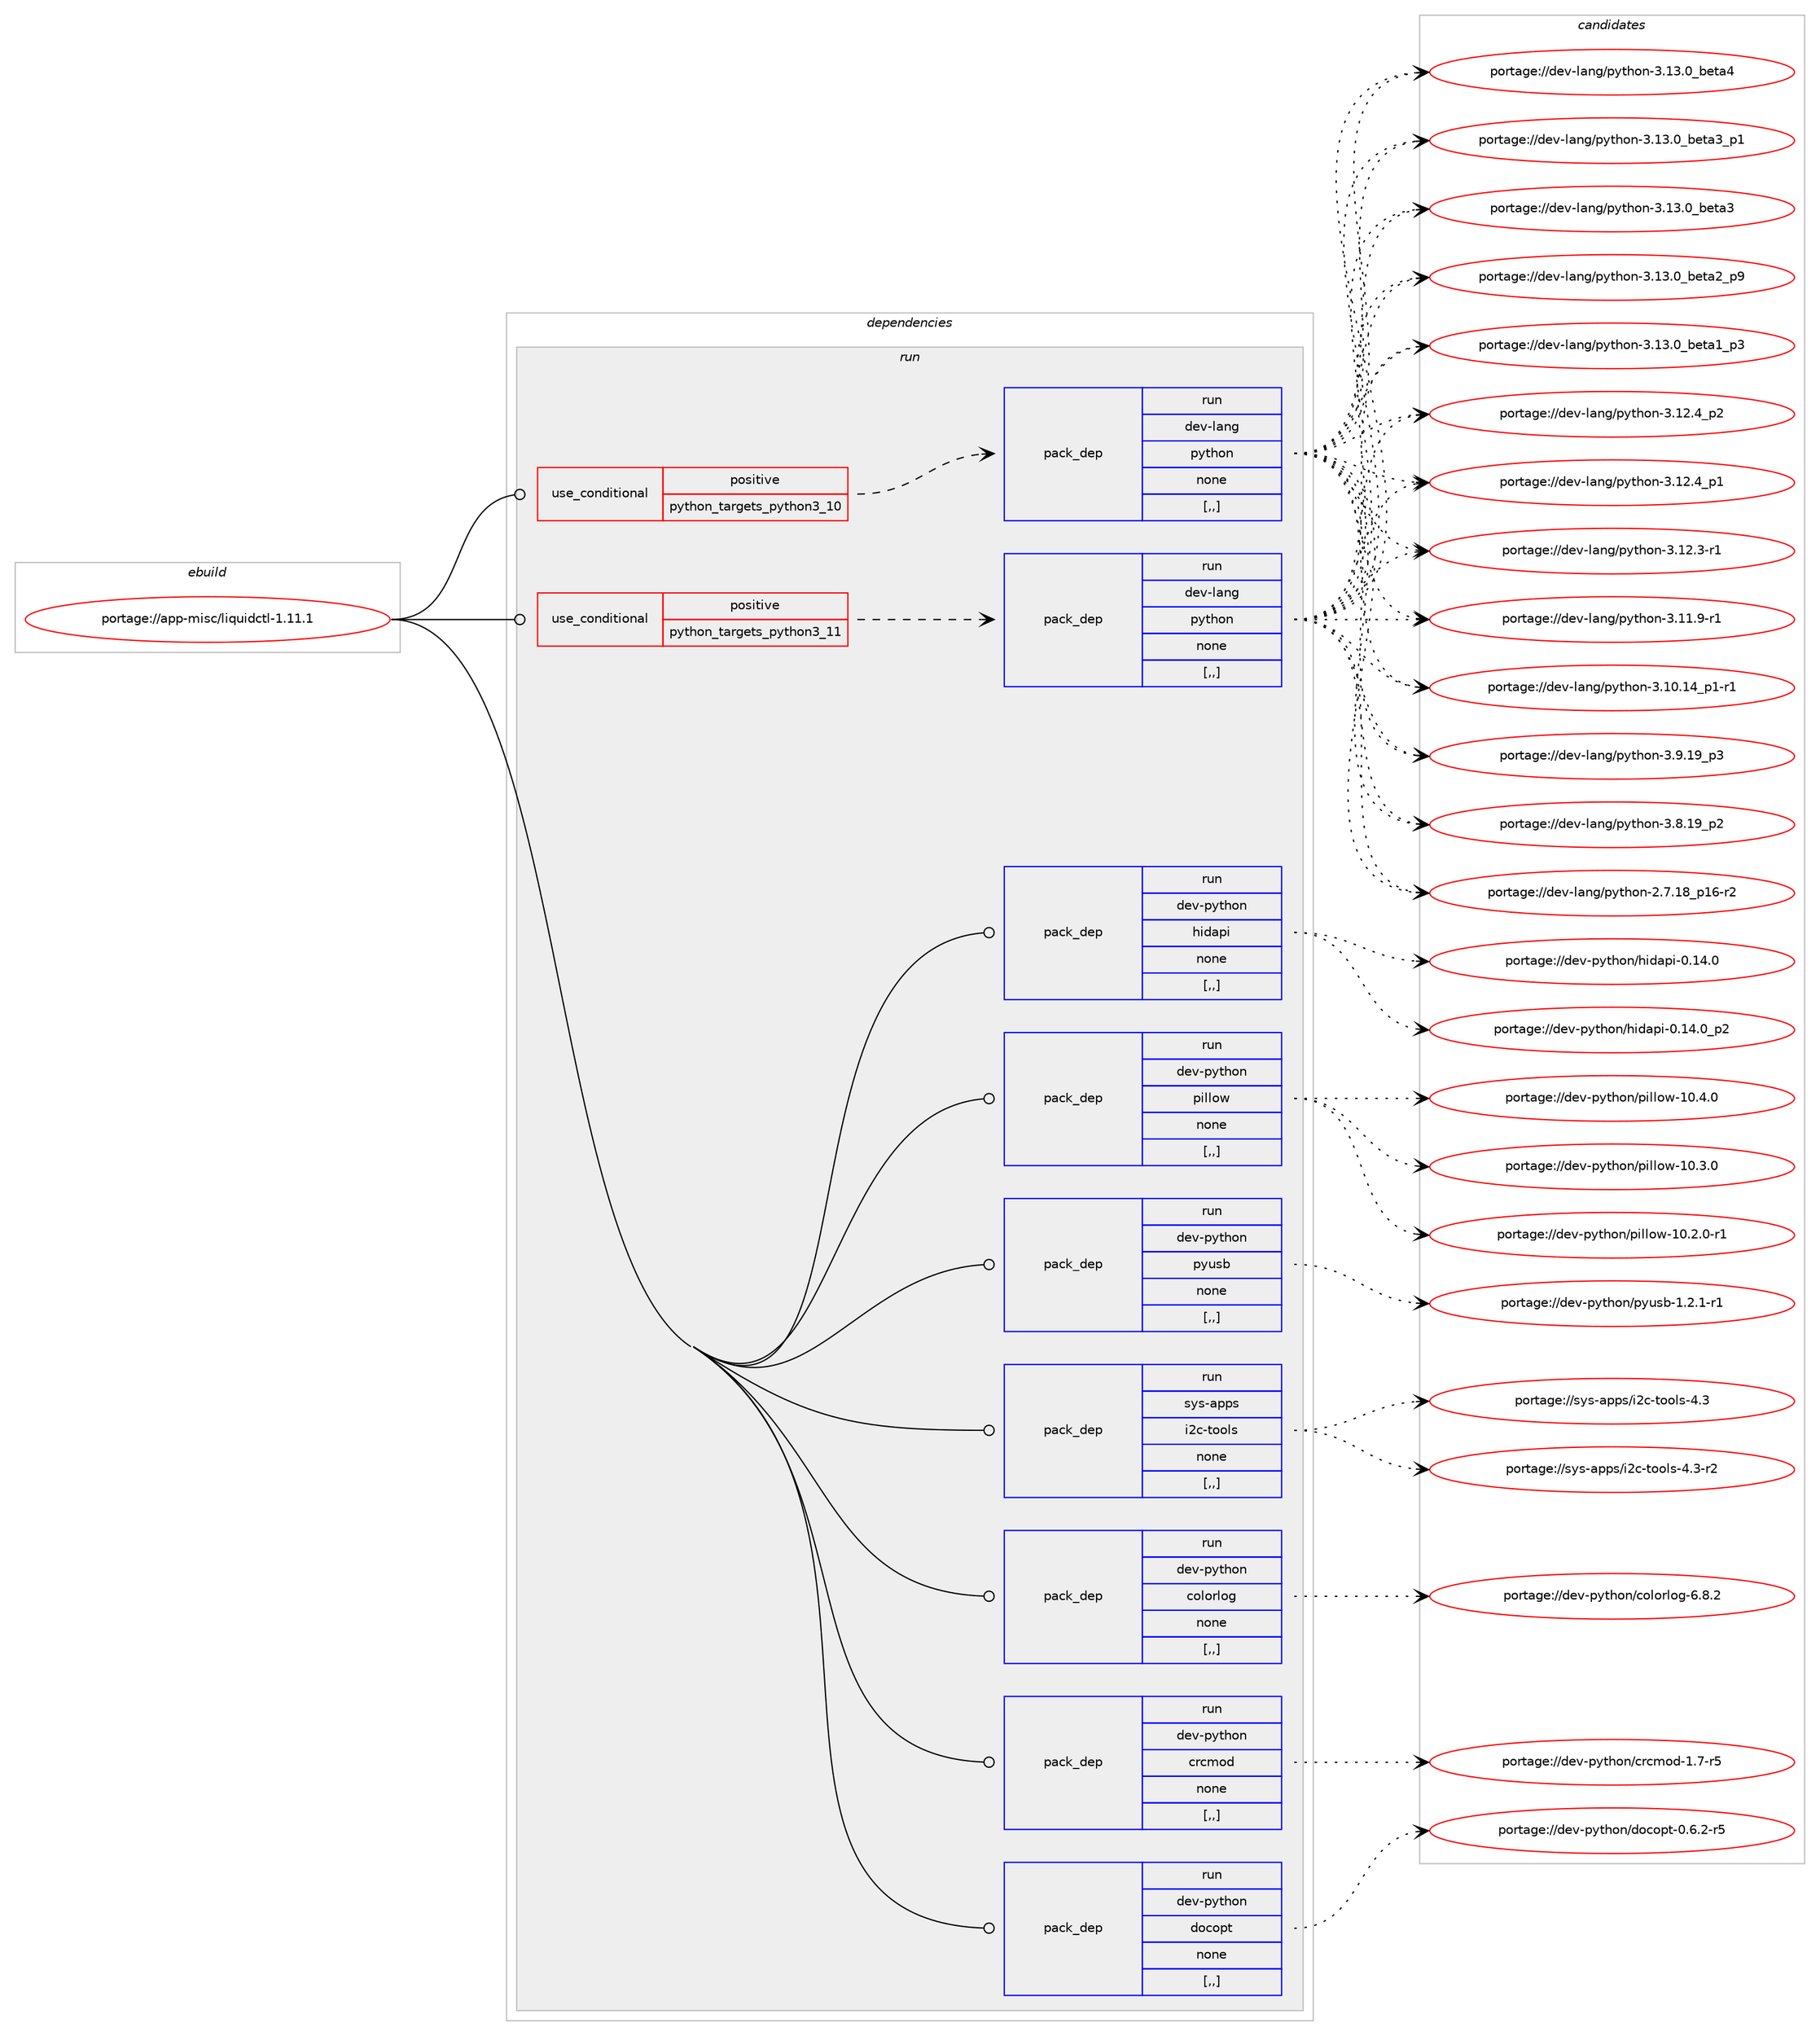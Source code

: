 digraph prolog {

# *************
# Graph options
# *************

newrank=true;
concentrate=true;
compound=true;
graph [rankdir=LR,fontname=Helvetica,fontsize=10,ranksep=1.5];#, ranksep=2.5, nodesep=0.2];
edge  [arrowhead=vee];
node  [fontname=Helvetica,fontsize=10];

# **********
# The ebuild
# **********

subgraph cluster_leftcol {
color=gray;
label=<<i>ebuild</i>>;
id [label="portage://app-misc/liquidctl-1.11.1", color=red, width=4, href="../app-misc/liquidctl-1.11.1.svg"];
}

# ****************
# The dependencies
# ****************

subgraph cluster_midcol {
color=gray;
label=<<i>dependencies</i>>;
subgraph cluster_compile {
fillcolor="#eeeeee";
style=filled;
label=<<i>compile</i>>;
}
subgraph cluster_compileandrun {
fillcolor="#eeeeee";
style=filled;
label=<<i>compile and run</i>>;
}
subgraph cluster_run {
fillcolor="#eeeeee";
style=filled;
label=<<i>run</i>>;
subgraph cond12317 {
dependency42484 [label=<<TABLE BORDER="0" CELLBORDER="1" CELLSPACING="0" CELLPADDING="4"><TR><TD ROWSPAN="3" CELLPADDING="10">use_conditional</TD></TR><TR><TD>positive</TD></TR><TR><TD>python_targets_python3_10</TD></TR></TABLE>>, shape=none, color=red];
subgraph pack29768 {
dependency42485 [label=<<TABLE BORDER="0" CELLBORDER="1" CELLSPACING="0" CELLPADDING="4" WIDTH="220"><TR><TD ROWSPAN="6" CELLPADDING="30">pack_dep</TD></TR><TR><TD WIDTH="110">run</TD></TR><TR><TD>dev-lang</TD></TR><TR><TD>python</TD></TR><TR><TD>none</TD></TR><TR><TD>[,,]</TD></TR></TABLE>>, shape=none, color=blue];
}
dependency42484:e -> dependency42485:w [weight=20,style="dashed",arrowhead="vee"];
}
id:e -> dependency42484:w [weight=20,style="solid",arrowhead="odot"];
subgraph cond12318 {
dependency42486 [label=<<TABLE BORDER="0" CELLBORDER="1" CELLSPACING="0" CELLPADDING="4"><TR><TD ROWSPAN="3" CELLPADDING="10">use_conditional</TD></TR><TR><TD>positive</TD></TR><TR><TD>python_targets_python3_11</TD></TR></TABLE>>, shape=none, color=red];
subgraph pack29769 {
dependency42487 [label=<<TABLE BORDER="0" CELLBORDER="1" CELLSPACING="0" CELLPADDING="4" WIDTH="220"><TR><TD ROWSPAN="6" CELLPADDING="30">pack_dep</TD></TR><TR><TD WIDTH="110">run</TD></TR><TR><TD>dev-lang</TD></TR><TR><TD>python</TD></TR><TR><TD>none</TD></TR><TR><TD>[,,]</TD></TR></TABLE>>, shape=none, color=blue];
}
dependency42486:e -> dependency42487:w [weight=20,style="dashed",arrowhead="vee"];
}
id:e -> dependency42486:w [weight=20,style="solid",arrowhead="odot"];
subgraph pack29770 {
dependency42488 [label=<<TABLE BORDER="0" CELLBORDER="1" CELLSPACING="0" CELLPADDING="4" WIDTH="220"><TR><TD ROWSPAN="6" CELLPADDING="30">pack_dep</TD></TR><TR><TD WIDTH="110">run</TD></TR><TR><TD>dev-python</TD></TR><TR><TD>colorlog</TD></TR><TR><TD>none</TD></TR><TR><TD>[,,]</TD></TR></TABLE>>, shape=none, color=blue];
}
id:e -> dependency42488:w [weight=20,style="solid",arrowhead="odot"];
subgraph pack29771 {
dependency42489 [label=<<TABLE BORDER="0" CELLBORDER="1" CELLSPACING="0" CELLPADDING="4" WIDTH="220"><TR><TD ROWSPAN="6" CELLPADDING="30">pack_dep</TD></TR><TR><TD WIDTH="110">run</TD></TR><TR><TD>dev-python</TD></TR><TR><TD>crcmod</TD></TR><TR><TD>none</TD></TR><TR><TD>[,,]</TD></TR></TABLE>>, shape=none, color=blue];
}
id:e -> dependency42489:w [weight=20,style="solid",arrowhead="odot"];
subgraph pack29772 {
dependency42490 [label=<<TABLE BORDER="0" CELLBORDER="1" CELLSPACING="0" CELLPADDING="4" WIDTH="220"><TR><TD ROWSPAN="6" CELLPADDING="30">pack_dep</TD></TR><TR><TD WIDTH="110">run</TD></TR><TR><TD>dev-python</TD></TR><TR><TD>docopt</TD></TR><TR><TD>none</TD></TR><TR><TD>[,,]</TD></TR></TABLE>>, shape=none, color=blue];
}
id:e -> dependency42490:w [weight=20,style="solid",arrowhead="odot"];
subgraph pack29773 {
dependency42491 [label=<<TABLE BORDER="0" CELLBORDER="1" CELLSPACING="0" CELLPADDING="4" WIDTH="220"><TR><TD ROWSPAN="6" CELLPADDING="30">pack_dep</TD></TR><TR><TD WIDTH="110">run</TD></TR><TR><TD>dev-python</TD></TR><TR><TD>hidapi</TD></TR><TR><TD>none</TD></TR><TR><TD>[,,]</TD></TR></TABLE>>, shape=none, color=blue];
}
id:e -> dependency42491:w [weight=20,style="solid",arrowhead="odot"];
subgraph pack29774 {
dependency42492 [label=<<TABLE BORDER="0" CELLBORDER="1" CELLSPACING="0" CELLPADDING="4" WIDTH="220"><TR><TD ROWSPAN="6" CELLPADDING="30">pack_dep</TD></TR><TR><TD WIDTH="110">run</TD></TR><TR><TD>dev-python</TD></TR><TR><TD>pillow</TD></TR><TR><TD>none</TD></TR><TR><TD>[,,]</TD></TR></TABLE>>, shape=none, color=blue];
}
id:e -> dependency42492:w [weight=20,style="solid",arrowhead="odot"];
subgraph pack29775 {
dependency42493 [label=<<TABLE BORDER="0" CELLBORDER="1" CELLSPACING="0" CELLPADDING="4" WIDTH="220"><TR><TD ROWSPAN="6" CELLPADDING="30">pack_dep</TD></TR><TR><TD WIDTH="110">run</TD></TR><TR><TD>dev-python</TD></TR><TR><TD>pyusb</TD></TR><TR><TD>none</TD></TR><TR><TD>[,,]</TD></TR></TABLE>>, shape=none, color=blue];
}
id:e -> dependency42493:w [weight=20,style="solid",arrowhead="odot"];
subgraph pack29776 {
dependency42494 [label=<<TABLE BORDER="0" CELLBORDER="1" CELLSPACING="0" CELLPADDING="4" WIDTH="220"><TR><TD ROWSPAN="6" CELLPADDING="30">pack_dep</TD></TR><TR><TD WIDTH="110">run</TD></TR><TR><TD>sys-apps</TD></TR><TR><TD>i2c-tools</TD></TR><TR><TD>none</TD></TR><TR><TD>[,,]</TD></TR></TABLE>>, shape=none, color=blue];
}
id:e -> dependency42494:w [weight=20,style="solid",arrowhead="odot"];
}
}

# **************
# The candidates
# **************

subgraph cluster_choices {
rank=same;
color=gray;
label=<<i>candidates</i>>;

subgraph choice29768 {
color=black;
nodesep=1;
choice1001011184510897110103471121211161041111104551464951464895981011169752 [label="portage://dev-lang/python-3.13.0_beta4", color=red, width=4,href="../dev-lang/python-3.13.0_beta4.svg"];
choice10010111845108971101034711212111610411111045514649514648959810111697519511249 [label="portage://dev-lang/python-3.13.0_beta3_p1", color=red, width=4,href="../dev-lang/python-3.13.0_beta3_p1.svg"];
choice1001011184510897110103471121211161041111104551464951464895981011169751 [label="portage://dev-lang/python-3.13.0_beta3", color=red, width=4,href="../dev-lang/python-3.13.0_beta3.svg"];
choice10010111845108971101034711212111610411111045514649514648959810111697509511257 [label="portage://dev-lang/python-3.13.0_beta2_p9", color=red, width=4,href="../dev-lang/python-3.13.0_beta2_p9.svg"];
choice10010111845108971101034711212111610411111045514649514648959810111697499511251 [label="portage://dev-lang/python-3.13.0_beta1_p3", color=red, width=4,href="../dev-lang/python-3.13.0_beta1_p3.svg"];
choice100101118451089711010347112121116104111110455146495046529511250 [label="portage://dev-lang/python-3.12.4_p2", color=red, width=4,href="../dev-lang/python-3.12.4_p2.svg"];
choice100101118451089711010347112121116104111110455146495046529511249 [label="portage://dev-lang/python-3.12.4_p1", color=red, width=4,href="../dev-lang/python-3.12.4_p1.svg"];
choice100101118451089711010347112121116104111110455146495046514511449 [label="portage://dev-lang/python-3.12.3-r1", color=red, width=4,href="../dev-lang/python-3.12.3-r1.svg"];
choice100101118451089711010347112121116104111110455146494946574511449 [label="portage://dev-lang/python-3.11.9-r1", color=red, width=4,href="../dev-lang/python-3.11.9-r1.svg"];
choice100101118451089711010347112121116104111110455146494846495295112494511449 [label="portage://dev-lang/python-3.10.14_p1-r1", color=red, width=4,href="../dev-lang/python-3.10.14_p1-r1.svg"];
choice100101118451089711010347112121116104111110455146574649579511251 [label="portage://dev-lang/python-3.9.19_p3", color=red, width=4,href="../dev-lang/python-3.9.19_p3.svg"];
choice100101118451089711010347112121116104111110455146564649579511250 [label="portage://dev-lang/python-3.8.19_p2", color=red, width=4,href="../dev-lang/python-3.8.19_p2.svg"];
choice100101118451089711010347112121116104111110455046554649569511249544511450 [label="portage://dev-lang/python-2.7.18_p16-r2", color=red, width=4,href="../dev-lang/python-2.7.18_p16-r2.svg"];
dependency42485:e -> choice1001011184510897110103471121211161041111104551464951464895981011169752:w [style=dotted,weight="100"];
dependency42485:e -> choice10010111845108971101034711212111610411111045514649514648959810111697519511249:w [style=dotted,weight="100"];
dependency42485:e -> choice1001011184510897110103471121211161041111104551464951464895981011169751:w [style=dotted,weight="100"];
dependency42485:e -> choice10010111845108971101034711212111610411111045514649514648959810111697509511257:w [style=dotted,weight="100"];
dependency42485:e -> choice10010111845108971101034711212111610411111045514649514648959810111697499511251:w [style=dotted,weight="100"];
dependency42485:e -> choice100101118451089711010347112121116104111110455146495046529511250:w [style=dotted,weight="100"];
dependency42485:e -> choice100101118451089711010347112121116104111110455146495046529511249:w [style=dotted,weight="100"];
dependency42485:e -> choice100101118451089711010347112121116104111110455146495046514511449:w [style=dotted,weight="100"];
dependency42485:e -> choice100101118451089711010347112121116104111110455146494946574511449:w [style=dotted,weight="100"];
dependency42485:e -> choice100101118451089711010347112121116104111110455146494846495295112494511449:w [style=dotted,weight="100"];
dependency42485:e -> choice100101118451089711010347112121116104111110455146574649579511251:w [style=dotted,weight="100"];
dependency42485:e -> choice100101118451089711010347112121116104111110455146564649579511250:w [style=dotted,weight="100"];
dependency42485:e -> choice100101118451089711010347112121116104111110455046554649569511249544511450:w [style=dotted,weight="100"];
}
subgraph choice29769 {
color=black;
nodesep=1;
choice1001011184510897110103471121211161041111104551464951464895981011169752 [label="portage://dev-lang/python-3.13.0_beta4", color=red, width=4,href="../dev-lang/python-3.13.0_beta4.svg"];
choice10010111845108971101034711212111610411111045514649514648959810111697519511249 [label="portage://dev-lang/python-3.13.0_beta3_p1", color=red, width=4,href="../dev-lang/python-3.13.0_beta3_p1.svg"];
choice1001011184510897110103471121211161041111104551464951464895981011169751 [label="portage://dev-lang/python-3.13.0_beta3", color=red, width=4,href="../dev-lang/python-3.13.0_beta3.svg"];
choice10010111845108971101034711212111610411111045514649514648959810111697509511257 [label="portage://dev-lang/python-3.13.0_beta2_p9", color=red, width=4,href="../dev-lang/python-3.13.0_beta2_p9.svg"];
choice10010111845108971101034711212111610411111045514649514648959810111697499511251 [label="portage://dev-lang/python-3.13.0_beta1_p3", color=red, width=4,href="../dev-lang/python-3.13.0_beta1_p3.svg"];
choice100101118451089711010347112121116104111110455146495046529511250 [label="portage://dev-lang/python-3.12.4_p2", color=red, width=4,href="../dev-lang/python-3.12.4_p2.svg"];
choice100101118451089711010347112121116104111110455146495046529511249 [label="portage://dev-lang/python-3.12.4_p1", color=red, width=4,href="../dev-lang/python-3.12.4_p1.svg"];
choice100101118451089711010347112121116104111110455146495046514511449 [label="portage://dev-lang/python-3.12.3-r1", color=red, width=4,href="../dev-lang/python-3.12.3-r1.svg"];
choice100101118451089711010347112121116104111110455146494946574511449 [label="portage://dev-lang/python-3.11.9-r1", color=red, width=4,href="../dev-lang/python-3.11.9-r1.svg"];
choice100101118451089711010347112121116104111110455146494846495295112494511449 [label="portage://dev-lang/python-3.10.14_p1-r1", color=red, width=4,href="../dev-lang/python-3.10.14_p1-r1.svg"];
choice100101118451089711010347112121116104111110455146574649579511251 [label="portage://dev-lang/python-3.9.19_p3", color=red, width=4,href="../dev-lang/python-3.9.19_p3.svg"];
choice100101118451089711010347112121116104111110455146564649579511250 [label="portage://dev-lang/python-3.8.19_p2", color=red, width=4,href="../dev-lang/python-3.8.19_p2.svg"];
choice100101118451089711010347112121116104111110455046554649569511249544511450 [label="portage://dev-lang/python-2.7.18_p16-r2", color=red, width=4,href="../dev-lang/python-2.7.18_p16-r2.svg"];
dependency42487:e -> choice1001011184510897110103471121211161041111104551464951464895981011169752:w [style=dotted,weight="100"];
dependency42487:e -> choice10010111845108971101034711212111610411111045514649514648959810111697519511249:w [style=dotted,weight="100"];
dependency42487:e -> choice1001011184510897110103471121211161041111104551464951464895981011169751:w [style=dotted,weight="100"];
dependency42487:e -> choice10010111845108971101034711212111610411111045514649514648959810111697509511257:w [style=dotted,weight="100"];
dependency42487:e -> choice10010111845108971101034711212111610411111045514649514648959810111697499511251:w [style=dotted,weight="100"];
dependency42487:e -> choice100101118451089711010347112121116104111110455146495046529511250:w [style=dotted,weight="100"];
dependency42487:e -> choice100101118451089711010347112121116104111110455146495046529511249:w [style=dotted,weight="100"];
dependency42487:e -> choice100101118451089711010347112121116104111110455146495046514511449:w [style=dotted,weight="100"];
dependency42487:e -> choice100101118451089711010347112121116104111110455146494946574511449:w [style=dotted,weight="100"];
dependency42487:e -> choice100101118451089711010347112121116104111110455146494846495295112494511449:w [style=dotted,weight="100"];
dependency42487:e -> choice100101118451089711010347112121116104111110455146574649579511251:w [style=dotted,weight="100"];
dependency42487:e -> choice100101118451089711010347112121116104111110455146564649579511250:w [style=dotted,weight="100"];
dependency42487:e -> choice100101118451089711010347112121116104111110455046554649569511249544511450:w [style=dotted,weight="100"];
}
subgraph choice29770 {
color=black;
nodesep=1;
choice100101118451121211161041111104799111108111114108111103455446564650 [label="portage://dev-python/colorlog-6.8.2", color=red, width=4,href="../dev-python/colorlog-6.8.2.svg"];
dependency42488:e -> choice100101118451121211161041111104799111108111114108111103455446564650:w [style=dotted,weight="100"];
}
subgraph choice29771 {
color=black;
nodesep=1;
choice10010111845112121116104111110479911499109111100454946554511453 [label="portage://dev-python/crcmod-1.7-r5", color=red, width=4,href="../dev-python/crcmod-1.7-r5.svg"];
dependency42489:e -> choice10010111845112121116104111110479911499109111100454946554511453:w [style=dotted,weight="100"];
}
subgraph choice29772 {
color=black;
nodesep=1;
choice1001011184511212111610411111047100111991111121164548465446504511453 [label="portage://dev-python/docopt-0.6.2-r5", color=red, width=4,href="../dev-python/docopt-0.6.2-r5.svg"];
dependency42490:e -> choice1001011184511212111610411111047100111991111121164548465446504511453:w [style=dotted,weight="100"];
}
subgraph choice29773 {
color=black;
nodesep=1;
choice100101118451121211161041111104710410510097112105454846495246489511250 [label="portage://dev-python/hidapi-0.14.0_p2", color=red, width=4,href="../dev-python/hidapi-0.14.0_p2.svg"];
choice10010111845112121116104111110471041051009711210545484649524648 [label="portage://dev-python/hidapi-0.14.0", color=red, width=4,href="../dev-python/hidapi-0.14.0.svg"];
dependency42491:e -> choice100101118451121211161041111104710410510097112105454846495246489511250:w [style=dotted,weight="100"];
dependency42491:e -> choice10010111845112121116104111110471041051009711210545484649524648:w [style=dotted,weight="100"];
}
subgraph choice29774 {
color=black;
nodesep=1;
choice100101118451121211161041111104711210510810811111945494846524648 [label="portage://dev-python/pillow-10.4.0", color=red, width=4,href="../dev-python/pillow-10.4.0.svg"];
choice100101118451121211161041111104711210510810811111945494846514648 [label="portage://dev-python/pillow-10.3.0", color=red, width=4,href="../dev-python/pillow-10.3.0.svg"];
choice1001011184511212111610411111047112105108108111119454948465046484511449 [label="portage://dev-python/pillow-10.2.0-r1", color=red, width=4,href="../dev-python/pillow-10.2.0-r1.svg"];
dependency42492:e -> choice100101118451121211161041111104711210510810811111945494846524648:w [style=dotted,weight="100"];
dependency42492:e -> choice100101118451121211161041111104711210510810811111945494846514648:w [style=dotted,weight="100"];
dependency42492:e -> choice1001011184511212111610411111047112105108108111119454948465046484511449:w [style=dotted,weight="100"];
}
subgraph choice29775 {
color=black;
nodesep=1;
choice1001011184511212111610411111047112121117115984549465046494511449 [label="portage://dev-python/pyusb-1.2.1-r1", color=red, width=4,href="../dev-python/pyusb-1.2.1-r1.svg"];
dependency42493:e -> choice1001011184511212111610411111047112121117115984549465046494511449:w [style=dotted,weight="100"];
}
subgraph choice29776 {
color=black;
nodesep=1;
choice115121115459711211211547105509945116111111108115455246514511450 [label="portage://sys-apps/i2c-tools-4.3-r2", color=red, width=4,href="../sys-apps/i2c-tools-4.3-r2.svg"];
choice11512111545971121121154710550994511611111110811545524651 [label="portage://sys-apps/i2c-tools-4.3", color=red, width=4,href="../sys-apps/i2c-tools-4.3.svg"];
dependency42494:e -> choice115121115459711211211547105509945116111111108115455246514511450:w [style=dotted,weight="100"];
dependency42494:e -> choice11512111545971121121154710550994511611111110811545524651:w [style=dotted,weight="100"];
}
}

}
